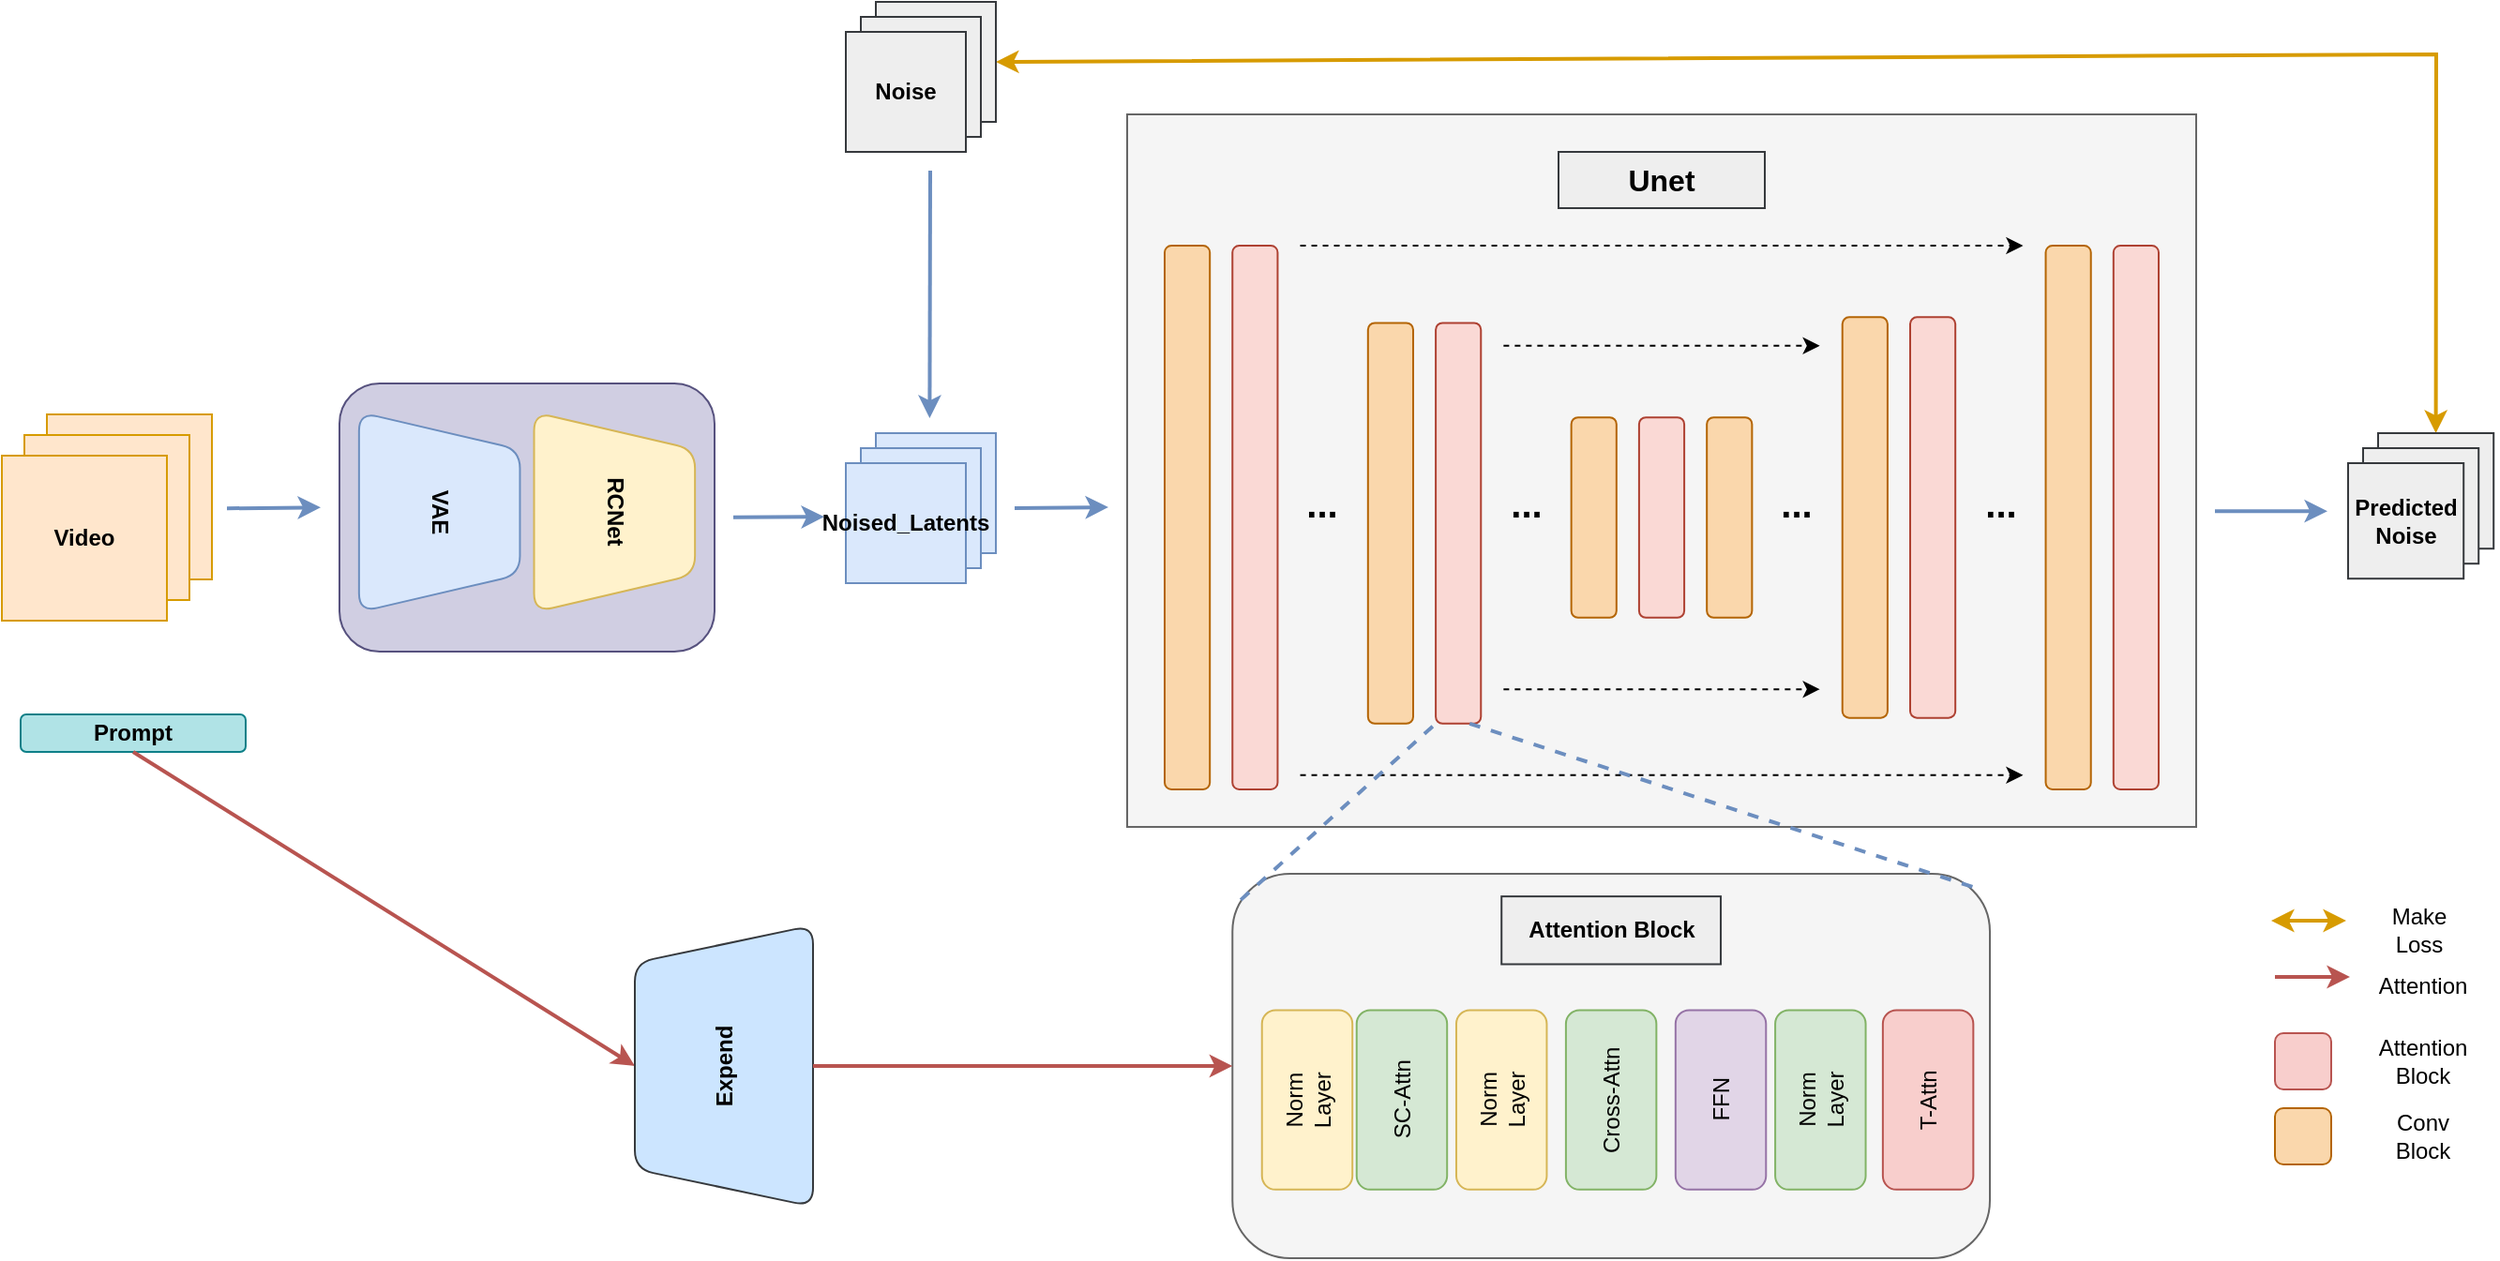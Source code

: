 <mxfile version="21.5.1" type="github">
  <diagram name="第 1 页" id="GUdmcjWF9E9t4015Ca2q">
    <mxGraphModel dx="2562" dy="2114" grid="1" gridSize="10" guides="1" tooltips="1" connect="1" arrows="1" fold="1" page="1" pageScale="1" pageWidth="827" pageHeight="1169" math="0" shadow="0">
      <root>
        <mxCell id="0" />
        <mxCell id="1" parent="0" />
        <mxCell id="tXhUYLvb_TP6XZ-ZbwBq-10" value="" style="endArrow=classic;html=1;rounded=0;fillColor=#dae8fc;strokeColor=#6c8ebf;strokeWidth=2;" parent="1" edge="1">
          <mxGeometry width="50" height="50" relative="1" as="geometry">
            <mxPoint x="110" y="200.13" as="sourcePoint" />
            <mxPoint x="160" y="199.63" as="targetPoint" />
          </mxGeometry>
        </mxCell>
        <mxCell id="tXhUYLvb_TP6XZ-ZbwBq-15" value="" style="endArrow=classic;html=1;rounded=0;fillColor=#dae8fc;strokeColor=#6c8ebf;strokeWidth=2;" parent="1" edge="1">
          <mxGeometry width="50" height="50" relative="1" as="geometry">
            <mxPoint x="380" y="204.93" as="sourcePoint" />
            <mxPoint x="428.5" y="204.63" as="targetPoint" />
          </mxGeometry>
        </mxCell>
        <mxCell id="tXhUYLvb_TP6XZ-ZbwBq-22" value="&lt;b&gt;Prompt&lt;/b&gt;" style="rounded=1;whiteSpace=wrap;html=1;fillColor=#b0e3e6;strokeColor=#0e8088;" parent="1" vertex="1">
          <mxGeometry y="310" width="120" height="20" as="geometry" />
        </mxCell>
        <mxCell id="tXhUYLvb_TP6XZ-ZbwBq-23" style="edgeStyle=orthogonalEdgeStyle;rounded=0;orthogonalLoop=1;jettySize=auto;html=1;exitX=0.5;exitY=1;exitDx=0;exitDy=0;" parent="1" source="tXhUYLvb_TP6XZ-ZbwBq-22" target="tXhUYLvb_TP6XZ-ZbwBq-22" edge="1">
          <mxGeometry relative="1" as="geometry" />
        </mxCell>
        <mxCell id="tXhUYLvb_TP6XZ-ZbwBq-24" value="" style="endArrow=classic;html=1;rounded=0;fillColor=#dae8fc;strokeColor=#6c8ebf;strokeWidth=2;" parent="1" edge="1">
          <mxGeometry width="50" height="50" relative="1" as="geometry">
            <mxPoint x="530" y="200" as="sourcePoint" />
            <mxPoint x="580" y="199.5" as="targetPoint" />
          </mxGeometry>
        </mxCell>
        <mxCell id="tXhUYLvb_TP6XZ-ZbwBq-60" value="" style="group" parent="1" vertex="1" connectable="0">
          <mxGeometry x="-10" y="150" width="120" height="110" as="geometry" />
        </mxCell>
        <mxCell id="tXhUYLvb_TP6XZ-ZbwBq-1" value="" style="whiteSpace=wrap;html=1;aspect=fixed;fillColor=#ffe6cc;strokeColor=#d79b00;container=0;" parent="tXhUYLvb_TP6XZ-ZbwBq-60" vertex="1">
          <mxGeometry x="24" width="88" height="88" as="geometry" />
        </mxCell>
        <mxCell id="tXhUYLvb_TP6XZ-ZbwBq-2" value="" style="whiteSpace=wrap;html=1;aspect=fixed;fillColor=#ffe6cc;strokeColor=#d79b00;container=0;" parent="tXhUYLvb_TP6XZ-ZbwBq-60" vertex="1">
          <mxGeometry x="12" y="11" width="88" height="88" as="geometry" />
        </mxCell>
        <mxCell id="tXhUYLvb_TP6XZ-ZbwBq-4" value="&lt;b&gt;Video&lt;/b&gt;" style="whiteSpace=wrap;html=1;aspect=fixed;fillColor=#ffe6cc;strokeColor=#d79b00;container=0;" parent="tXhUYLvb_TP6XZ-ZbwBq-60" vertex="1">
          <mxGeometry y="22" width="88" height="88" as="geometry" />
        </mxCell>
        <mxCell id="tXhUYLvb_TP6XZ-ZbwBq-61" value="" style="group" parent="1" vertex="1" connectable="0">
          <mxGeometry x="170" y="133.5" width="200" height="143" as="geometry" />
        </mxCell>
        <mxCell id="tXhUYLvb_TP6XZ-ZbwBq-21" value="" style="rounded=1;whiteSpace=wrap;html=1;glass=0;fillStyle=auto;shadow=0;fillColor=#d0cee2;strokeColor=#56517e;" parent="tXhUYLvb_TP6XZ-ZbwBq-61" vertex="1">
          <mxGeometry width="200" height="143" as="geometry" />
        </mxCell>
        <mxCell id="tXhUYLvb_TP6XZ-ZbwBq-9" value="&lt;b&gt;VAE&lt;/b&gt;" style="shape=trapezoid;perimeter=trapezoidPerimeter;whiteSpace=wrap;html=1;fixedSize=1;rotation=90;fillColor=#dae8fc;strokeColor=#6c8ebf;rounded=1;" parent="tXhUYLvb_TP6XZ-ZbwBq-61" vertex="1">
          <mxGeometry y="25.74" width="106.667" height="85.8" as="geometry" />
        </mxCell>
        <mxCell id="tXhUYLvb_TP6XZ-ZbwBq-17" value="&lt;b&gt;RCNet&lt;/b&gt;" style="shape=trapezoid;perimeter=trapezoidPerimeter;whiteSpace=wrap;html=1;fixedSize=1;rotation=90;fillColor=#fff2cc;strokeColor=#d6b656;rounded=1;" parent="tXhUYLvb_TP6XZ-ZbwBq-61" vertex="1">
          <mxGeometry x="93.333" y="25.74" width="106.667" height="85.8" as="geometry" />
        </mxCell>
        <mxCell id="tXhUYLvb_TP6XZ-ZbwBq-76" value="" style="endArrow=classic;html=1;rounded=0;fillColor=#dae8fc;strokeColor=#6c8ebf;strokeWidth=2;" parent="1" edge="1">
          <mxGeometry width="50" height="50" relative="1" as="geometry">
            <mxPoint x="485" y="20" as="sourcePoint" />
            <mxPoint x="484.7" y="152" as="targetPoint" />
          </mxGeometry>
        </mxCell>
        <mxCell id="tXhUYLvb_TP6XZ-ZbwBq-99" value="" style="endArrow=classic;html=1;rounded=0;strokeWidth=2;fillColor=#dae8fc;strokeColor=#6c8ebf;" parent="1" edge="1">
          <mxGeometry width="50" height="50" relative="1" as="geometry">
            <mxPoint x="1170" y="201.57" as="sourcePoint" />
            <mxPoint x="1230" y="201.57" as="targetPoint" />
          </mxGeometry>
        </mxCell>
        <mxCell id="tXhUYLvb_TP6XZ-ZbwBq-103" value="" style="endArrow=classic;startArrow=classic;html=1;rounded=0;exitX=1;exitY=0.5;exitDx=0;exitDy=0;entryX=0.5;entryY=0;entryDx=0;entryDy=0;fillColor=#ffe6cc;strokeColor=#d79b00;strokeWidth=2;" parent="1" source="tXhUYLvb_TP6XZ-ZbwBq-63" target="tXhUYLvb_TP6XZ-ZbwBq-100" edge="1">
          <mxGeometry width="50" height="50" relative="1" as="geometry">
            <mxPoint x="740" y="170" as="sourcePoint" />
            <mxPoint x="1150" y="50" as="targetPoint" />
            <Array as="points">
              <mxPoint x="1288" y="-42" />
            </Array>
          </mxGeometry>
        </mxCell>
        <mxCell id="_JKKSWuvr7yfQAWCw_ad-20" value="" style="rounded=0;whiteSpace=wrap;html=1;fillColor=#f5f5f5;fontColor=#333333;strokeColor=#666666;" vertex="1" parent="1">
          <mxGeometry x="590" y="-10" width="570" height="380" as="geometry" />
        </mxCell>
        <mxCell id="tXhUYLvb_TP6XZ-ZbwBq-106" value="" style="group" parent="1" vertex="1" connectable="0">
          <mxGeometry x="440" y="160" width="80" height="80" as="geometry" />
        </mxCell>
        <mxCell id="tXhUYLvb_TP6XZ-ZbwBq-12" value="" style="whiteSpace=wrap;html=1;aspect=fixed;fillColor=#dae8fc;strokeColor=#6c8ebf;" parent="tXhUYLvb_TP6XZ-ZbwBq-106" vertex="1">
          <mxGeometry x="16" width="64" height="64" as="geometry" />
        </mxCell>
        <mxCell id="tXhUYLvb_TP6XZ-ZbwBq-13" value="" style="whiteSpace=wrap;html=1;aspect=fixed;fillColor=#dae8fc;strokeColor=#6c8ebf;" parent="tXhUYLvb_TP6XZ-ZbwBq-106" vertex="1">
          <mxGeometry x="8" y="8" width="64" height="64" as="geometry" />
        </mxCell>
        <mxCell id="tXhUYLvb_TP6XZ-ZbwBq-14" value="&lt;b&gt;Noised_Latents&lt;/b&gt;" style="whiteSpace=wrap;html=1;aspect=fixed;fillColor=#dae8fc;strokeColor=#6c8ebf;" parent="tXhUYLvb_TP6XZ-ZbwBq-106" vertex="1">
          <mxGeometry y="16" width="64" height="64" as="geometry" />
        </mxCell>
        <mxCell id="tXhUYLvb_TP6XZ-ZbwBq-131" value="" style="group" parent="1" vertex="1" connectable="0">
          <mxGeometry x="610" y="60" width="530" height="290" as="geometry" />
        </mxCell>
        <mxCell id="tXhUYLvb_TP6XZ-ZbwBq-38" value="" style="rounded=1;whiteSpace=wrap;html=1;fillColor=#fad7ac;strokeColor=#b46504;" parent="tXhUYLvb_TP6XZ-ZbwBq-131" vertex="1">
          <mxGeometry x="216.818" y="91.579" width="24.091" height="106.842" as="geometry" />
        </mxCell>
        <mxCell id="tXhUYLvb_TP6XZ-ZbwBq-39" value="" style="rounded=1;whiteSpace=wrap;html=1;fillColor=#fad9d5;strokeColor=#ae4132;" parent="tXhUYLvb_TP6XZ-ZbwBq-131" vertex="1">
          <mxGeometry x="252.955" y="91.579" width="24.091" height="106.842" as="geometry" />
        </mxCell>
        <mxCell id="tXhUYLvb_TP6XZ-ZbwBq-40" value="" style="rounded=1;whiteSpace=wrap;html=1;fillColor=#fad9d5;strokeColor=#ae4132;" parent="tXhUYLvb_TP6XZ-ZbwBq-131" vertex="1">
          <mxGeometry x="397.5" y="38.158" width="24.091" height="213.684" as="geometry" />
        </mxCell>
        <mxCell id="tXhUYLvb_TP6XZ-ZbwBq-49" value="&lt;font style=&quot;font-size: 20px;&quot;&gt;&lt;b&gt;...&lt;/b&gt;&lt;/font&gt;" style="text;html=1;strokeColor=none;fillColor=none;align=center;verticalAlign=middle;whiteSpace=wrap;rounded=0;" parent="tXhUYLvb_TP6XZ-ZbwBq-131" vertex="1">
          <mxGeometry x="409.545" y="114.474" width="72.273" height="45.789" as="geometry" />
        </mxCell>
        <mxCell id="tXhUYLvb_TP6XZ-ZbwBq-50" value="&lt;font style=&quot;font-size: 20px;&quot;&gt;&lt;b&gt;...&lt;/b&gt;&lt;/font&gt;" style="text;html=1;strokeColor=none;fillColor=none;align=center;verticalAlign=middle;whiteSpace=wrap;rounded=0;" parent="tXhUYLvb_TP6XZ-ZbwBq-131" vertex="1">
          <mxGeometry x="301.136" y="114.474" width="72.273" height="45.789" as="geometry" />
        </mxCell>
        <mxCell id="tXhUYLvb_TP6XZ-ZbwBq-80" value="" style="rounded=1;whiteSpace=wrap;html=1;fillColor=#fad9d5;strokeColor=#ae4132;" parent="tXhUYLvb_TP6XZ-ZbwBq-131" vertex="1">
          <mxGeometry x="505.909" width="24.091" height="290" as="geometry" />
        </mxCell>
        <mxCell id="tXhUYLvb_TP6XZ-ZbwBq-81" value="" style="rounded=1;whiteSpace=wrap;html=1;fillColor=#fad7ac;strokeColor=#b46504;" parent="tXhUYLvb_TP6XZ-ZbwBq-131" vertex="1">
          <mxGeometry x="469.773" width="24.091" height="290" as="geometry" />
        </mxCell>
        <mxCell id="tXhUYLvb_TP6XZ-ZbwBq-85" value="" style="rounded=1;whiteSpace=wrap;html=1;fillColor=#fad7ac;strokeColor=#b46504;" parent="tXhUYLvb_TP6XZ-ZbwBq-131" vertex="1">
          <mxGeometry x="289.091" y="91.579" width="24.091" height="106.842" as="geometry" />
        </mxCell>
        <mxCell id="tXhUYLvb_TP6XZ-ZbwBq-86" value="" style="rounded=1;whiteSpace=wrap;html=1;fillColor=#fad7ac;strokeColor=#b46504;" parent="tXhUYLvb_TP6XZ-ZbwBq-131" vertex="1">
          <mxGeometry x="361.364" y="38.158" width="24.091" height="213.684" as="geometry" />
        </mxCell>
        <mxCell id="tXhUYLvb_TP6XZ-ZbwBq-121" value="" style="rounded=1;whiteSpace=wrap;html=1;fillColor=#fad7ac;strokeColor=#b46504;" parent="tXhUYLvb_TP6XZ-ZbwBq-131" vertex="1">
          <mxGeometry width="24.091" height="290" as="geometry" />
        </mxCell>
        <mxCell id="tXhUYLvb_TP6XZ-ZbwBq-122" value="" style="rounded=1;whiteSpace=wrap;html=1;fillColor=#fad9d5;strokeColor=#ae4132;" parent="tXhUYLvb_TP6XZ-ZbwBq-131" vertex="1">
          <mxGeometry x="36.136" width="24.091" height="290" as="geometry" />
        </mxCell>
        <mxCell id="tXhUYLvb_TP6XZ-ZbwBq-123" value="&lt;font style=&quot;font-size: 20px;&quot;&gt;&lt;b&gt;...&lt;/b&gt;&lt;/font&gt;" style="text;html=1;strokeColor=none;fillColor=none;align=center;verticalAlign=middle;whiteSpace=wrap;rounded=0;" parent="tXhUYLvb_TP6XZ-ZbwBq-131" vertex="1">
          <mxGeometry x="48.182" y="114.474" width="72.273" height="45.789" as="geometry" />
        </mxCell>
        <mxCell id="tXhUYLvb_TP6XZ-ZbwBq-124" value="" style="endArrow=classic;html=1;rounded=0;dashed=1;" parent="tXhUYLvb_TP6XZ-ZbwBq-131" edge="1">
          <mxGeometry width="50" height="50" relative="1" as="geometry">
            <mxPoint x="72.273" as="sourcePoint" />
            <mxPoint x="457.727" as="targetPoint" />
          </mxGeometry>
        </mxCell>
        <mxCell id="tXhUYLvb_TP6XZ-ZbwBq-125" value="" style="endArrow=classic;html=1;rounded=0;dashed=1;" parent="tXhUYLvb_TP6XZ-ZbwBq-131" edge="1">
          <mxGeometry width="50" height="50" relative="1" as="geometry">
            <mxPoint x="180.682" y="53.421" as="sourcePoint" />
            <mxPoint x="349.318" y="53.421" as="targetPoint" />
          </mxGeometry>
        </mxCell>
        <mxCell id="tXhUYLvb_TP6XZ-ZbwBq-126" value="" style="endArrow=classic;html=1;rounded=0;dashed=1;" parent="tXhUYLvb_TP6XZ-ZbwBq-131" edge="1">
          <mxGeometry width="50" height="50" relative="1" as="geometry">
            <mxPoint x="180.682" y="236.579" as="sourcePoint" />
            <mxPoint x="349.318" y="236.579" as="targetPoint" />
          </mxGeometry>
        </mxCell>
        <mxCell id="tXhUYLvb_TP6XZ-ZbwBq-127" value="" style="endArrow=classic;html=1;rounded=0;dashed=1;" parent="tXhUYLvb_TP6XZ-ZbwBq-131" edge="1">
          <mxGeometry width="50" height="50" relative="1" as="geometry">
            <mxPoint x="72.273" y="282.368" as="sourcePoint" />
            <mxPoint x="457.727" y="282.368" as="targetPoint" />
          </mxGeometry>
        </mxCell>
        <mxCell id="tXhUYLvb_TP6XZ-ZbwBq-128" value="" style="rounded=1;whiteSpace=wrap;html=1;fillColor=#fad7ac;strokeColor=#b46504;" parent="tXhUYLvb_TP6XZ-ZbwBq-131" vertex="1">
          <mxGeometry x="108.409" y="41.211" width="24.091" height="213.684" as="geometry" />
        </mxCell>
        <mxCell id="tXhUYLvb_TP6XZ-ZbwBq-129" value="" style="rounded=1;whiteSpace=wrap;html=1;fillColor=#fad9d5;strokeColor=#ae4132;" parent="tXhUYLvb_TP6XZ-ZbwBq-131" vertex="1">
          <mxGeometry x="144.545" y="41.211" width="24.091" height="213.684" as="geometry" />
        </mxCell>
        <mxCell id="tXhUYLvb_TP6XZ-ZbwBq-130" value="&lt;font style=&quot;font-size: 20px;&quot;&gt;&lt;b&gt;...&lt;/b&gt;&lt;/font&gt;" style="text;html=1;strokeColor=none;fillColor=none;align=center;verticalAlign=middle;whiteSpace=wrap;rounded=0;" parent="tXhUYLvb_TP6XZ-ZbwBq-131" vertex="1">
          <mxGeometry x="156.591" y="114.474" width="72.273" height="45.789" as="geometry" />
        </mxCell>
        <mxCell id="tXhUYLvb_TP6XZ-ZbwBq-167" value="" style="endArrow=classic;html=1;rounded=0;exitX=0.5;exitY=1;exitDx=0;exitDy=0;fillColor=#f8cecc;strokeColor=#b85450;strokeWidth=2;entryX=0.5;entryY=0;entryDx=0;entryDy=0;" parent="1" source="tXhUYLvb_TP6XZ-ZbwBq-22" target="tXhUYLvb_TP6XZ-ZbwBq-166" edge="1">
          <mxGeometry width="50" height="50" relative="1" as="geometry">
            <mxPoint x="100" y="280" as="sourcePoint" />
            <mxPoint x="720" y="280" as="targetPoint" />
            <Array as="points" />
          </mxGeometry>
        </mxCell>
        <mxCell id="tXhUYLvb_TP6XZ-ZbwBq-166" value="&lt;b&gt;Expend&lt;/b&gt;" style="shape=trapezoid;perimeter=trapezoidPerimeter;whiteSpace=wrap;html=1;fixedSize=1;rotation=-90;rounded=1;fillColor=#cce5ff;strokeColor=#36393d;" parent="1" vertex="1">
          <mxGeometry x="300" y="450" width="150" height="95" as="geometry" />
        </mxCell>
        <mxCell id="_JKKSWuvr7yfQAWCw_ad-1" value="" style="group" vertex="1" connectable="0" parent="1">
          <mxGeometry x="1200" y="410" width="111" height="140" as="geometry" />
        </mxCell>
        <mxCell id="tXhUYLvb_TP6XZ-ZbwBq-132" value="" style="rounded=1;whiteSpace=wrap;html=1;fillColor=#f8cecc;strokeColor=#b85450;" parent="_JKKSWuvr7yfQAWCw_ad-1" vertex="1">
          <mxGeometry x="2" y="70" width="30" height="30" as="geometry" />
        </mxCell>
        <mxCell id="tXhUYLvb_TP6XZ-ZbwBq-133" value="Attention Block" style="text;html=1;strokeColor=none;fillColor=none;align=center;verticalAlign=middle;whiteSpace=wrap;rounded=0;" parent="_JKKSWuvr7yfQAWCw_ad-1" vertex="1">
          <mxGeometry x="51" y="70" width="60" height="30" as="geometry" />
        </mxCell>
        <mxCell id="tXhUYLvb_TP6XZ-ZbwBq-134" value="" style="rounded=1;whiteSpace=wrap;html=1;fillColor=#fad7ac;strokeColor=#b46504;" parent="_JKKSWuvr7yfQAWCw_ad-1" vertex="1">
          <mxGeometry x="2" y="110" width="30" height="30" as="geometry" />
        </mxCell>
        <mxCell id="tXhUYLvb_TP6XZ-ZbwBq-155" value="Conv&lt;br&gt;Block" style="text;html=1;strokeColor=none;fillColor=none;align=center;verticalAlign=middle;whiteSpace=wrap;rounded=0;" parent="_JKKSWuvr7yfQAWCw_ad-1" vertex="1">
          <mxGeometry x="51" y="110" width="60" height="30" as="geometry" />
        </mxCell>
        <mxCell id="tXhUYLvb_TP6XZ-ZbwBq-156" value="" style="endArrow=classic;html=1;rounded=0;fillColor=#ffe6cc;strokeColor=#d79b00;startArrow=classic;strokeWidth=2;" parent="_JKKSWuvr7yfQAWCw_ad-1" edge="1">
          <mxGeometry width="50" height="50" relative="1" as="geometry">
            <mxPoint y="10" as="sourcePoint" />
            <mxPoint x="40" y="10" as="targetPoint" />
          </mxGeometry>
        </mxCell>
        <mxCell id="tXhUYLvb_TP6XZ-ZbwBq-158" value="Make&lt;br&gt;Loss" style="text;html=1;strokeColor=none;fillColor=none;align=center;verticalAlign=middle;whiteSpace=wrap;rounded=0;" parent="_JKKSWuvr7yfQAWCw_ad-1" vertex="1">
          <mxGeometry x="49" width="60" height="30" as="geometry" />
        </mxCell>
        <mxCell id="tXhUYLvb_TP6XZ-ZbwBq-159" value="" style="endArrow=classic;html=1;rounded=0;fillColor=#f8cecc;strokeColor=#b85450;startArrow=none;strokeWidth=2;startFill=0;" parent="_JKKSWuvr7yfQAWCw_ad-1" edge="1">
          <mxGeometry width="50" height="50" relative="1" as="geometry">
            <mxPoint x="2" y="40" as="sourcePoint" />
            <mxPoint x="42" y="40" as="targetPoint" />
          </mxGeometry>
        </mxCell>
        <mxCell id="tXhUYLvb_TP6XZ-ZbwBq-161" value="Attention" style="text;html=1;strokeColor=none;fillColor=none;align=center;verticalAlign=middle;whiteSpace=wrap;rounded=0;" parent="_JKKSWuvr7yfQAWCw_ad-1" vertex="1">
          <mxGeometry x="51" y="30" width="60" height="30" as="geometry" />
        </mxCell>
        <mxCell id="_JKKSWuvr7yfQAWCw_ad-3" value="" style="group" vertex="1" connectable="0" parent="1">
          <mxGeometry x="440" y="-70" width="80" height="80" as="geometry" />
        </mxCell>
        <mxCell id="tXhUYLvb_TP6XZ-ZbwBq-63" value="" style="whiteSpace=wrap;html=1;aspect=fixed;fillColor=#eeeeee;strokeColor=#36393d;" parent="_JKKSWuvr7yfQAWCw_ad-3" vertex="1">
          <mxGeometry x="16" width="64" height="64" as="geometry" />
        </mxCell>
        <mxCell id="tXhUYLvb_TP6XZ-ZbwBq-64" value="" style="whiteSpace=wrap;html=1;aspect=fixed;fillColor=#eeeeee;strokeColor=#36393d;" parent="_JKKSWuvr7yfQAWCw_ad-3" vertex="1">
          <mxGeometry x="8" y="8" width="64" height="64" as="geometry" />
        </mxCell>
        <mxCell id="tXhUYLvb_TP6XZ-ZbwBq-65" value="&lt;b&gt;Noise&lt;/b&gt;" style="whiteSpace=wrap;html=1;aspect=fixed;fillColor=#eeeeee;strokeColor=#36393d;" parent="_JKKSWuvr7yfQAWCw_ad-3" vertex="1">
          <mxGeometry y="16" width="64" height="64" as="geometry" />
        </mxCell>
        <mxCell id="_JKKSWuvr7yfQAWCw_ad-6" value="" style="group" vertex="1" connectable="0" parent="1">
          <mxGeometry x="646.14" y="395" width="403.86" height="205" as="geometry" />
        </mxCell>
        <mxCell id="_JKKSWuvr7yfQAWCw_ad-7" value="" style="group" vertex="1" connectable="0" parent="_JKKSWuvr7yfQAWCw_ad-6">
          <mxGeometry width="403.86" height="205" as="geometry" />
        </mxCell>
        <mxCell id="_JKKSWuvr7yfQAWCw_ad-8" value="" style="rounded=1;whiteSpace=wrap;html=1;fillColor=#f5f5f5;fontColor=#333333;strokeColor=#666666;" vertex="1" parent="_JKKSWuvr7yfQAWCw_ad-7">
          <mxGeometry width="403.86" height="205" as="geometry" />
        </mxCell>
        <mxCell id="_JKKSWuvr7yfQAWCw_ad-9" value="Norm&lt;br&gt;Layer" style="rounded=1;whiteSpace=wrap;html=1;rotation=-90;fillColor=#fff2cc;strokeColor=#d6b656;" vertex="1" parent="_JKKSWuvr7yfQAWCw_ad-7">
          <mxGeometry x="-7.971" y="96.471" width="95.651" height="48.235" as="geometry" />
        </mxCell>
        <mxCell id="_JKKSWuvr7yfQAWCw_ad-10" value="SC-Attn" style="rounded=1;whiteSpace=wrap;html=1;rotation=-90;fillColor=#d5e8d4;strokeColor=#82b366;" vertex="1" parent="_JKKSWuvr7yfQAWCw_ad-7">
          <mxGeometry x="42.512" y="96.471" width="95.651" height="48.235" as="geometry" />
        </mxCell>
        <mxCell id="_JKKSWuvr7yfQAWCw_ad-11" value="Norm&lt;br&gt;Layer" style="rounded=1;whiteSpace=wrap;html=1;rotation=-90;fillColor=#fff2cc;strokeColor=#d6b656;" vertex="1" parent="_JKKSWuvr7yfQAWCw_ad-7">
          <mxGeometry x="95.651" y="96.471" width="95.651" height="48.235" as="geometry" />
        </mxCell>
        <mxCell id="_JKKSWuvr7yfQAWCw_ad-12" value="FFN" style="rounded=1;whiteSpace=wrap;html=1;rotation=-90;fillColor=#e1d5e7;strokeColor=#9673a6;" vertex="1" parent="_JKKSWuvr7yfQAWCw_ad-7">
          <mxGeometry x="212.558" y="96.471" width="95.651" height="48.235" as="geometry" />
        </mxCell>
        <mxCell id="_JKKSWuvr7yfQAWCw_ad-13" value="Norm&lt;br&gt;Layer" style="rounded=1;whiteSpace=wrap;html=1;rotation=-90;fillColor=#d5e8d4;strokeColor=#82b366;" vertex="1" parent="_JKKSWuvr7yfQAWCw_ad-7">
          <mxGeometry x="265.697" y="96.471" width="95.651" height="48.235" as="geometry" />
        </mxCell>
        <mxCell id="_JKKSWuvr7yfQAWCw_ad-14" value="Cross-Attn" style="rounded=1;whiteSpace=wrap;html=1;rotation=-90;fillColor=#d5e8d4;strokeColor=#82b366;" vertex="1" parent="_JKKSWuvr7yfQAWCw_ad-7">
          <mxGeometry x="154.104" y="96.471" width="95.651" height="48.235" as="geometry" />
        </mxCell>
        <mxCell id="_JKKSWuvr7yfQAWCw_ad-15" value="T-Attn" style="rounded=1;whiteSpace=wrap;html=1;rotation=-90;fillColor=#f8cecc;strokeColor=#b85450;" vertex="1" parent="_JKKSWuvr7yfQAWCw_ad-7">
          <mxGeometry x="323.088" y="96.471" width="95.651" height="48.235" as="geometry" />
        </mxCell>
        <mxCell id="_JKKSWuvr7yfQAWCw_ad-16" value="&lt;b&gt;Attention Block&lt;/b&gt;" style="text;html=1;align=center;verticalAlign=middle;whiteSpace=wrap;rounded=0;fillColor=#eeeeee;strokeColor=#36393d;" vertex="1" parent="_JKKSWuvr7yfQAWCw_ad-7">
          <mxGeometry x="143.477" y="12.059" width="116.907" height="36.176" as="geometry" />
        </mxCell>
        <mxCell id="_JKKSWuvr7yfQAWCw_ad-17" value="" style="endArrow=classic;html=1;rounded=0;exitX=0.5;exitY=1;exitDx=0;exitDy=0;fillColor=#f8cecc;strokeColor=#b85450;strokeWidth=2;entryX=0;entryY=0.5;entryDx=0;entryDy=0;" edge="1" parent="1" source="tXhUYLvb_TP6XZ-ZbwBq-166" target="_JKKSWuvr7yfQAWCw_ad-8">
          <mxGeometry width="50" height="50" relative="1" as="geometry">
            <mxPoint x="110" y="290" as="sourcePoint" />
            <mxPoint x="220" y="490" as="targetPoint" />
            <Array as="points" />
          </mxGeometry>
        </mxCell>
        <mxCell id="_JKKSWuvr7yfQAWCw_ad-23" value="&lt;b&gt;&lt;font style=&quot;font-size: 16px;&quot;&gt;Unet&lt;/font&gt;&lt;/b&gt;" style="text;html=1;align=center;verticalAlign=middle;whiteSpace=wrap;rounded=0;fillColor=#eeeeee;strokeColor=#36393d;" vertex="1" parent="1">
          <mxGeometry x="820" y="10" width="110" height="30" as="geometry" />
        </mxCell>
        <mxCell id="_JKKSWuvr7yfQAWCw_ad-24" value="" style="endArrow=none;dashed=1;html=1;rounded=0;entryX=0;entryY=1;entryDx=0;entryDy=0;exitX=0.011;exitY=0.068;exitDx=0;exitDy=0;exitPerimeter=0;fillColor=#dae8fc;strokeColor=#6c8ebf;strokeWidth=2;" edge="1" parent="1" source="_JKKSWuvr7yfQAWCw_ad-8" target="tXhUYLvb_TP6XZ-ZbwBq-129">
          <mxGeometry width="50" height="50" relative="1" as="geometry">
            <mxPoint x="640" y="400" as="sourcePoint" />
            <mxPoint x="900" y="310" as="targetPoint" />
          </mxGeometry>
        </mxCell>
        <mxCell id="_JKKSWuvr7yfQAWCw_ad-25" value="" style="endArrow=none;dashed=1;html=1;rounded=0;entryX=0.75;entryY=1;entryDx=0;entryDy=0;exitX=0.977;exitY=0.034;exitDx=0;exitDy=0;exitPerimeter=0;fillColor=#dae8fc;strokeColor=#6c8ebf;strokeWidth=2;" edge="1" parent="1" source="_JKKSWuvr7yfQAWCw_ad-8" target="tXhUYLvb_TP6XZ-ZbwBq-129">
          <mxGeometry width="50" height="50" relative="1" as="geometry">
            <mxPoint x="1020" y="390" as="sourcePoint" />
            <mxPoint x="765" y="325" as="targetPoint" />
          </mxGeometry>
        </mxCell>
        <mxCell id="_JKKSWuvr7yfQAWCw_ad-29" value="" style="group" vertex="1" connectable="0" parent="1">
          <mxGeometry x="1241" y="160" width="80" height="80" as="geometry" />
        </mxCell>
        <mxCell id="tXhUYLvb_TP6XZ-ZbwBq-100" value="" style="whiteSpace=wrap;html=1;aspect=fixed;fillColor=#eeeeee;strokeColor=#36393d;" parent="_JKKSWuvr7yfQAWCw_ad-29" vertex="1">
          <mxGeometry x="16" width="61.6" height="61.6" as="geometry" />
        </mxCell>
        <mxCell id="tXhUYLvb_TP6XZ-ZbwBq-101" value="" style="whiteSpace=wrap;html=1;aspect=fixed;fillColor=#eeeeee;strokeColor=#36393d;" parent="_JKKSWuvr7yfQAWCw_ad-29" vertex="1">
          <mxGeometry x="8" y="8" width="61.6" height="61.6" as="geometry" />
        </mxCell>
        <mxCell id="tXhUYLvb_TP6XZ-ZbwBq-102" value="&lt;b&gt;Predicted&lt;br&gt;Noise&lt;br&gt;&lt;/b&gt;" style="whiteSpace=wrap;html=1;aspect=fixed;fillColor=#eeeeee;strokeColor=#36393d;" parent="_JKKSWuvr7yfQAWCw_ad-29" vertex="1">
          <mxGeometry y="16" width="61.6" height="61.6" as="geometry" />
        </mxCell>
      </root>
    </mxGraphModel>
  </diagram>
</mxfile>
